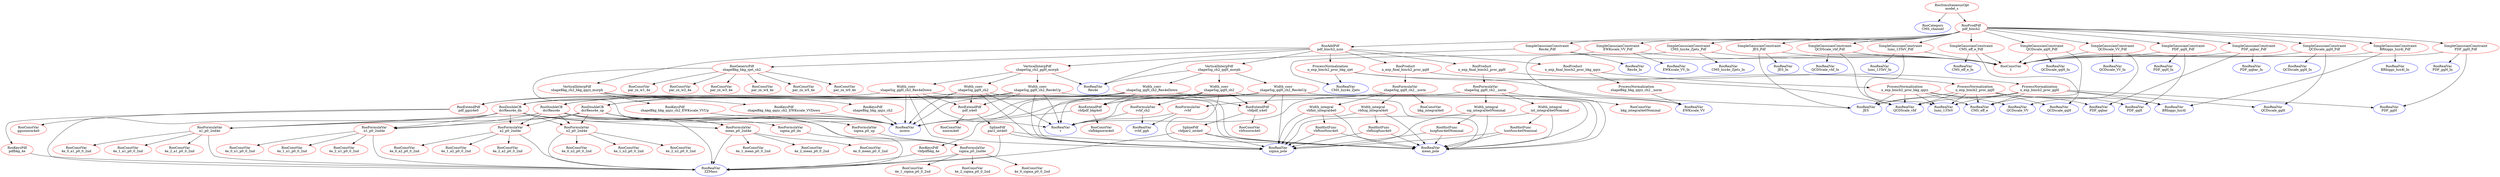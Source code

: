 digraph model_s{
"model_s" [ color=red, label="RooSimultaneousOpt\nmodel_s"];
"CMS_channel" [ color=blue, label="RooCategory\nCMS_channel"];
"pdf_binch2" [ color=red, label="RooProdPdf\npdf_binch2"];
"pdf_binch2_nuis" [ color=red, label="RooAddPdf\npdf_binch2_nuis"];
"shapeBkg_bkg_zjet_ch2" [ color=red, label="RooGenericPdf\nshapeBkg_bkg_zjet_ch2"];
"par_zx_w0_4e" [ color=red, label="RooConstVar\npar_zx_w0_4e"];
"par_zx_w1_4e" [ color=red, label="RooConstVar\npar_zx_w1_4e"];
"par_zx_w2_4e" [ color=red, label="RooConstVar\npar_zx_w2_4e"];
"par_zx_w3_4e" [ color=red, label="RooConstVar\npar_zx_w3_4e"];
"par_zx_w4_4e" [ color=red, label="RooConstVar\npar_zx_w4_4e"];
"par_zx_w5_4e" [ color=red, label="RooConstVar\npar_zx_w5_4e"];
"mreco" [ color=blue, label="RooRealVar\nmreco"];
"shapeSig_ch2_ggH_morph" [ color=red, label="VerticalInterpPdf\nshapeSig_ch2_ggH_morph"];
"shapeSig_ggH_ch2" [ color=red, label="Width_conv\nshapeSig_ggH_ch2"];
"pdf_x4e0" [ color=red, label="RooExtendPdf\npdf_x4e0"];
"par2_int4e0" [ color=red, label="SplinePdf\npar2_int4e0"];
"ZZMass" [ color=blue, label="RooRealVar\nZZMass"];
"mean_pole" [ color=blue, label="RooRealVar\nmean_pole"];
"sigma_pole" [ color=blue, label="RooRealVar\nsigma_pole"];
"xnorm4e0" [ color=red, label="RooConstVar\nxnorm4e0"];
"pdf_ggzz4e0" [ color=red, label="RooExtendPdf\npdf_ggzz4e0"];
"pdfbkg_4e" [ color=red, label="RooKeysPdf\npdfbkg_4e"];
"ggzznorm4e0" [ color=red, label="RooConstVar\nggzznorm4e0"];
"dcrReso4e" [ color=red, label="RooDoubleCB\ndcrReso4e"];
"mean_p0_2nd4e" [ color=red, label="RooFormulaVar\nmean_p0_2nd4e"];
"4e_0_mean_p0_0_2nd" [ color=red, label="RooConstVar\n4e_0_mean_p0_0_2nd"];
"4e_1_mean_p0_0_2nd" [ color=red, label="RooConstVar\n4e_1_mean_p0_0_2nd"];
"4e_2_mean_p0_0_2nd" [ color=red, label="RooConstVar\n4e_2_mean_p0_0_2nd"];
"sigma_p0_2nd4e" [ color=red, label="RooFormulaVar\nsigma_p0_2nd4e"];
"4e_0_sigma_p0_0_2nd" [ color=red, label="RooConstVar\n4e_0_sigma_p0_0_2nd"];
"4e_1_sigma_p0_0_2nd" [ color=red, label="RooConstVar\n4e_1_sigma_p0_0_2nd"];
"4e_2_sigma_p0_0_2nd" [ color=red, label="RooConstVar\n4e_2_sigma_p0_0_2nd"];
"a1_p0_2nd4e" [ color=red, label="RooFormulaVar\na1_p0_2nd4e"];
"4e_0_a1_p0_0_2nd" [ color=red, label="RooConstVar\n4e_0_a1_p0_0_2nd"];
"4e_1_a1_p0_0_2nd" [ color=red, label="RooConstVar\n4e_1_a1_p0_0_2nd"];
"4e_2_a1_p0_0_2nd" [ color=red, label="RooConstVar\n4e_2_a1_p0_0_2nd"];
"n1_p0_2nd4e" [ color=red, label="RooFormulaVar\nn1_p0_2nd4e"];
"4e_0_n1_p0_0_2nd" [ color=red, label="RooConstVar\n4e_0_n1_p0_0_2nd"];
"4e_1_n1_p0_0_2nd" [ color=red, label="RooConstVar\n4e_1_n1_p0_0_2nd"];
"4e_2_n1_p0_0_2nd" [ color=red, label="RooConstVar\n4e_2_n1_p0_0_2nd"];
"a2_p0_2nd4e" [ color=red, label="RooFormulaVar\na2_p0_2nd4e"];
"4e_0_a2_p0_0_2nd" [ color=red, label="RooConstVar\n4e_0_a2_p0_0_2nd"];
"4e_1_a2_p0_0_2nd" [ color=red, label="RooConstVar\n4e_1_a2_p0_0_2nd"];
"4e_2_a2_p0_0_2nd" [ color=red, label="RooConstVar\n4e_2_a2_p0_0_2nd"];
"n2_p0_2nd4e" [ color=red, label="RooFormulaVar\nn2_p0_2nd4e"];
"4e_0_n2_p0_0_2nd" [ color=red, label="RooConstVar\n4e_0_n2_p0_0_2nd"];
"4e_1_n2_p0_0_2nd" [ color=red, label="RooConstVar\n4e_1_n2_p0_0_2nd"];
"4e_2_n2_p0_0_2nd" [ color=red, label="RooConstVar\n4e_2_n2_p0_0_2nd"];
"r" [ color=blue, label="RooRealVar\nr"];
"shapeSig_ggH_ch2_Res4eUp" [ color=red, label="Width_conv\nshapeSig_ggH_ch2_Res4eUp"];
"dcrReso4e_up" [ color=red, label="RooDoubleCB\ndcrReso4e_up"];
"sigma_p0_up" [ color=red, label="RooFormulaVar\nsigma_p0_up"];
"shapeSig_ggH_ch2_Res4eDown" [ color=red, label="Width_conv\nshapeSig_ggH_ch2_Res4eDown"];
"dcrReso4e_dn" [ color=red, label="RooDoubleCB\ndcrReso4e_dn"];
"sigma_p0_dn" [ color=red, label="RooFormulaVar\nsigma_p0_dn"];
"Res4e" [ color=blue, label="RooRealVar\nRes4e"];
"shapeBkg_ch2_bkg_qqzz_morph" [ color=red, label="VerticalInterpPdf\nshapeBkg_ch2_bkg_qqzz_morph"];
"shapeBkg_bkg_qqzz_ch2" [ color=red, label="RooKeysPdf\nshapeBkg_bkg_qqzz_ch2"];
"shapeBkg_bkg_qqzz_ch2_EWKscale_VVUp" [ color=red, label="RooKeysPdf\nshapeBkg_bkg_qqzz_ch2_EWKscale_VVUp"];
"shapeBkg_bkg_qqzz_ch2_EWKscale_VVDown" [ color=red, label="RooKeysPdf\nshapeBkg_bkg_qqzz_ch2_EWKscale_VVDown"];
"EWKscale_VV" [ color=blue, label="RooRealVar\nEWKscale_VV"];
"shapeSig_ch2_qqH_morph" [ color=red, label="VerticalInterpPdf\nshapeSig_ch2_qqH_morph"];
"shapeSig_qqH_ch2" [ color=red, label="Width_conv\nshapeSig_qqH_ch2"];
"rvbf_ch2" [ color=red, label="RooFormulaVar\nrvbf_ch2"];
"rvbf_ggh" [ color=blue, label="RooRealVar\nrvbf_ggh"];
"vbfpdf_x4e0" [ color=red, label="RooExtendPdf\nvbfpdf_x4e0"];
"vbfpar2_int4e0" [ color=red, label="SplinePdf\nvbfpar2_int4e0"];
"vbfxnorm4e0" [ color=red, label="RooConstVar\nvbfxnorm4e0"];
"vbfpdf_bkg4e0" [ color=red, label="RooExtendPdf\nvbfpdf_bkg4e0"];
"vbfpdfbkg_4e" [ color=red, label="RooKeysPdf\nvbfpdfbkg_4e"];
"vbfbkgnorm4e0" [ color=red, label="RooConstVar\nvbfbkgnorm4e0"];
"shapeSig_qqH_ch2_Res4eUp" [ color=red, label="Width_conv\nshapeSig_qqH_ch2_Res4eUp"];
"shapeSig_qqH_ch2_Res4eDown" [ color=red, label="Width_conv\nshapeSig_qqH_ch2_Res4eDown"];
"n_exp_binch2_proc_bkg_zjet" [ color=red, label="ProcessNormalization\nn_exp_binch2_proc_bkg_zjet"];
"JES" [ color=blue, label="RooRealVar\nJES"];
"QCDScale_vbf" [ color=blue, label="RooRealVar\nQCDScale_vbf"];
"CMS_hzz4e_Zjets" [ color=blue, label="RooRealVar\nCMS_hzz4e_Zjets"];
"n_exp_final_binch2_proc_ggH" [ color=red, label="RooProduct\nn_exp_final_binch2_proc_ggH"];
"n_exp_binch2_proc_ggH" [ color=red, label="ProcessNormalization\nn_exp_binch2_proc_ggH"];
"CMS_eff_e" [ color=blue, label="RooRealVar\nCMS_eff_e"];
"QCDscale_ggH" [ color=blue, label="RooRealVar\nQCDscale_ggH"];
"PDF_ggH" [ color=blue, label="RooRealVar\nPDF_ggH"];
"lumi_13TeV" [ color=blue, label="RooRealVar\nlumi_13TeV"];
"BRhiggs_hzz4l" [ color=blue, label="RooRealVar\nBRhiggs_hzz4l"];
"shapeSig_ggH_ch2__norm" [ color=red, label="RooFormulaVar\nshapeSig_ggH_ch2__norm"];
"sig_integral4e0Nominal" [ color=red, label="Width_integral\nsig_integral4e0Nominal"];
"hsigfunc4e0Nominal" [ color=red, label="RooHistFunc\nhsigfunc4e0Nominal"];
"bkg_integral4e0Nominal" [ color=red, label="RooConstVar\nbkg_integral4e0Nominal"];
"int_integral4e0Nominal" [ color=red, label="Width_integral\nint_integral4e0Nominal"];
"hintfunc4e0Nominal" [ color=red, label="RooHistFunc\nhintfunc4e0Nominal"];
"n_exp_final_binch2_proc_bkg_qqzz" [ color=red, label="RooProduct\nn_exp_final_binch2_proc_bkg_qqzz"];
"n_exp_binch2_proc_bkg_qqzz" [ color=red, label="ProcessNormalization\nn_exp_binch2_proc_bkg_qqzz"];
"QCDscale_VV" [ color=blue, label="RooRealVar\nQCDscale_VV"];
"PDF_qqbar" [ color=blue, label="RooRealVar\nPDF_qqbar"];
"shapeBkg_bkg_qqzz_ch2__norm" [ color=red, label="ProcessNormalization\nshapeBkg_bkg_qqzz_ch2__norm"];
"n_exp_final_binch2_proc_qqH" [ color=red, label="RooProduct\nn_exp_final_binch2_proc_qqH"];
"n_exp_binch2_proc_qqH" [ color=red, label="ProcessNormalization\nn_exp_binch2_proc_qqH"];
"PDF_qqH" [ color=blue, label="RooRealVar\nPDF_qqH"];
"QCDscale_qqH" [ color=blue, label="RooRealVar\nQCDscale_qqH"];
"shapeSig_qqH_ch2__norm" [ color=red, label="RooFormulaVar\nshapeSig_qqH_ch2__norm"];
"vbfsig_integral4e0" [ color=red, label="Width_integral\nvbfsig_integral4e0"];
"vbfhsigfunc4e0" [ color=red, label="RooHistFunc\nvbfhsigfunc4e0"];
"bkg_integral4e0" [ color=red, label="RooConstVar\nbkg_integral4e0"];
"vbfint_integral4e0" [ color=red, label="Width_integral\nvbfint_integral4e0"];
"vbfhintfunc4e0" [ color=red, label="RooHistFunc\nvbfhintfunc4e0"];
"rvbf" [ color=red, label="RooFormulaVar\nrvbf"];
"CMS_eff_e_Pdf" [ color=red, label="SimpleGaussianConstraint\nCMS_eff_e_Pdf"];
"1" [ color=red, label="RooConstVar\n1"];
"CMS_eff_e_In" [ color=blue, label="RooRealVar\nCMS_eff_e_In"];
"QCDscale_VV_Pdf" [ color=red, label="SimpleGaussianConstraint\nQCDscale_VV_Pdf"];
"QCDscale_VV_In" [ color=blue, label="RooRealVar\nQCDscale_VV_In"];
"QCDscale_ggH_Pdf" [ color=red, label="SimpleGaussianConstraint\nQCDscale_ggH_Pdf"];
"QCDscale_ggH_In" [ color=blue, label="RooRealVar\nQCDscale_ggH_In"];
"QCDscale_qqH_Pdf" [ color=red, label="SimpleGaussianConstraint\nQCDscale_qqH_Pdf"];
"QCDscale_qqH_In" [ color=blue, label="RooRealVar\nQCDscale_qqH_In"];
"PDF_ggH_Pdf" [ color=red, label="SimpleGaussianConstraint\nPDF_ggH_Pdf"];
"PDF_ggH_In" [ color=blue, label="RooRealVar\nPDF_ggH_In"];
"PDF_qqH_Pdf" [ color=red, label="SimpleGaussianConstraint\nPDF_qqH_Pdf"];
"PDF_qqH_In" [ color=blue, label="RooRealVar\nPDF_qqH_In"];
"PDF_qqbar_Pdf" [ color=red, label="SimpleGaussianConstraint\nPDF_qqbar_Pdf"];
"PDF_qqbar_In" [ color=blue, label="RooRealVar\nPDF_qqbar_In"];
"lumi_13TeV_Pdf" [ color=red, label="SimpleGaussianConstraint\nlumi_13TeV_Pdf"];
"lumi_13TeV_In" [ color=blue, label="RooRealVar\nlumi_13TeV_In"];
"BRhiggs_hzz4l_Pdf" [ color=red, label="SimpleGaussianConstraint\nBRhiggs_hzz4l_Pdf"];
"BRhiggs_hzz4l_In" [ color=blue, label="RooRealVar\nBRhiggs_hzz4l_In"];
"CMS_hzz4e_Zjets_Pdf" [ color=red, label="SimpleGaussianConstraint\nCMS_hzz4e_Zjets_Pdf"];
"CMS_hzz4e_Zjets_In" [ color=blue, label="RooRealVar\nCMS_hzz4e_Zjets_In"];
"JES_Pdf" [ color=red, label="SimpleGaussianConstraint\nJES_Pdf"];
"JES_In" [ color=blue, label="RooRealVar\nJES_In"];
"QCDScale_vbf_Pdf" [ color=red, label="SimpleGaussianConstraint\nQCDScale_vbf_Pdf"];
"QCDScale_vbf_In" [ color=blue, label="RooRealVar\nQCDScale_vbf_In"];
"EWKscale_VV_Pdf" [ color=red, label="SimpleGaussianConstraint\nEWKscale_VV_Pdf"];
"EWKscale_VV_In" [ color=blue, label="RooRealVar\nEWKscale_VV_In"];
"Res4e_Pdf" [ color=red, label="SimpleGaussianConstraint\nRes4e_Pdf"];
"Res4e_In" [ color=blue, label="RooRealVar\nRes4e_In"];
"shapeBkg_bkg_qqzz_ch2__norm" -> "EWKscale_VV";
"shapeSig_ggH_ch2__norm" -> "sig_integral4e0Nominal";
"shapeSig_ggH_ch2__norm" -> "bkg_integral4e0Nominal";
"shapeSig_ggH_ch2__norm" -> "int_integral4e0Nominal";
"shapeSig_ggH_ch2__norm" -> "r";
"sig_integral4e0Nominal" -> "hsigfunc4e0Nominal";
"sig_integral4e0Nominal" -> "sigma_pole";
"sig_integral4e0Nominal" -> "mean_pole";
"hsigfunc4e0Nominal" -> "sigma_pole";
"hsigfunc4e0Nominal" -> "mean_pole";
"int_integral4e0Nominal" -> "hintfunc4e0Nominal";
"int_integral4e0Nominal" -> "sigma_pole";
"int_integral4e0Nominal" -> "mean_pole";
"hintfunc4e0Nominal" -> "sigma_pole";
"hintfunc4e0Nominal" -> "mean_pole";
"shapeSig_qqH_ch2__norm" -> "vbfsig_integral4e0";
"shapeSig_qqH_ch2__norm" -> "bkg_integral4e0";
"shapeSig_qqH_ch2__norm" -> "vbfint_integral4e0";
"shapeSig_qqH_ch2__norm" -> "rvbf";
"vbfsig_integral4e0" -> "sigma_pole";
"vbfsig_integral4e0" -> "mean_pole";
"vbfsig_integral4e0" -> "vbfhsigfunc4e0";
"vbfhsigfunc4e0" -> "sigma_pole";
"vbfhsigfunc4e0" -> "mean_pole";
"vbfint_integral4e0" -> "sigma_pole";
"vbfint_integral4e0" -> "mean_pole";
"vbfint_integral4e0" -> "vbfhintfunc4e0";
"vbfhintfunc4e0" -> "sigma_pole";
"vbfhintfunc4e0" -> "mean_pole";
"rvbf" -> "r";
"rvbf" -> "rvbf_ggh";
"CMS_eff_e_Pdf" -> "CMS_eff_e_In";
"CMS_eff_e_Pdf" -> "CMS_eff_e";
"CMS_eff_e_Pdf" -> "1";
"JES_Pdf" -> "1";
"JES_Pdf" -> "JES_In";
"JES_Pdf" -> "JES";
"QCDscale_ggH_Pdf" -> "1";
"QCDscale_ggH_Pdf" -> "QCDscale_ggH_In";
"QCDscale_ggH_Pdf" -> "QCDscale_ggH";
"QCDscale_VV_Pdf" -> "1";
"QCDscale_VV_Pdf" -> "QCDscale_VV_In";
"QCDscale_VV_Pdf" -> "QCDscale_VV";
"BRhiggs_hzz4l_Pdf" -> "1";
"BRhiggs_hzz4l_Pdf" -> "BRhiggs_hzz4l_In";
"BRhiggs_hzz4l_Pdf" -> "BRhiggs_hzz4l";
"QCDscale_qqH_Pdf" -> "QCDscale_qqH_In";
"QCDscale_qqH_Pdf" -> "1";
"QCDscale_qqH_Pdf" -> "QCDscale_qqH";
"PDF_ggH_Pdf" -> "1";
"PDF_ggH_Pdf" -> "PDF_ggH";
"PDF_ggH_Pdf" -> "PDF_ggH_In";
"PDF_qqH_Pdf" -> "1";
"PDF_qqH_Pdf" -> "PDF_qqH";
"PDF_qqH_Pdf" -> "PDF_qqH_In";
"PDF_qqbar_Pdf" -> "1";
"PDF_qqbar_Pdf" -> "PDF_qqbar";
"PDF_qqbar_Pdf" -> "PDF_qqbar_In";
"lumi_13TeV_Pdf" -> "1";
"lumi_13TeV_Pdf" -> "lumi_13TeV_In";
"lumi_13TeV_Pdf" -> "lumi_13TeV";
"CMS_hzz4e_Zjets_Pdf" -> "1";
"CMS_hzz4e_Zjets_Pdf" -> "CMS_hzz4e_Zjets_In";
"CMS_hzz4e_Zjets_Pdf" -> "CMS_hzz4e_Zjets";
"QCDScale_vbf_Pdf" -> "1";
"QCDScale_vbf_Pdf" -> "QCDScale_vbf_In";
"QCDScale_vbf_Pdf" -> "QCDScale_vbf";
"Res4e_Pdf" -> "1";
"Res4e_Pdf" -> "Res4e_In";
"Res4e_Pdf" -> "Res4e";
"EWKscale_VV_Pdf" -> "EWKscale_VV";
"EWKscale_VV_Pdf" -> "1";
"EWKscale_VV_Pdf" -> "EWKscale_VV_In";
"n_exp_binch2_proc_ggH" -> "CMS_eff_e";
"n_exp_binch2_proc_ggH" -> "QCDscale_ggH";
"n_exp_binch2_proc_ggH" -> "PDF_ggH";
"n_exp_binch2_proc_ggH" -> "JES";
"n_exp_binch2_proc_ggH" -> "lumi_13TeV";
"n_exp_binch2_proc_ggH" -> "BRhiggs_hzz4l";
"n_exp_binch2_proc_ggH" -> "QCDScale_vbf";
"n_exp_binch2_proc_bkg_qqzz" -> "CMS_eff_e";
"n_exp_binch2_proc_bkg_qqzz" -> "QCDscale_VV";
"n_exp_binch2_proc_bkg_qqzz" -> "JES";
"n_exp_binch2_proc_bkg_qqzz" -> "PDF_qqbar";
"n_exp_binch2_proc_bkg_qqzz" -> "lumi_13TeV";
"n_exp_binch2_proc_bkg_qqzz" -> "QCDScale_vbf";
"n_exp_binch2_proc_bkg_zjet" -> "JES";
"n_exp_binch2_proc_bkg_zjet" -> "CMS_hzz4e_Zjets";
"n_exp_binch2_proc_bkg_zjet" -> "QCDScale_vbf";
"n_exp_binch2_proc_qqH" -> "CMS_eff_e";
"n_exp_binch2_proc_qqH" -> "PDF_qqH";
"n_exp_binch2_proc_qqH" -> "QCDscale_qqH";
"n_exp_binch2_proc_qqH" -> "JES";
"n_exp_binch2_proc_qqH" -> "lumi_13TeV";
"n_exp_binch2_proc_qqH" -> "BRhiggs_hzz4l";
"n_exp_binch2_proc_qqH" -> "QCDScale_vbf";
"n_exp_final_binch2_proc_qqH" -> "shapeSig_qqH_ch2__norm";
"n_exp_final_binch2_proc_qqH" -> "n_exp_binch2_proc_qqH";
"n_exp_final_binch2_proc_ggH" -> "shapeSig_ggH_ch2__norm";
"n_exp_final_binch2_proc_ggH" -> "n_exp_binch2_proc_ggH";
"n_exp_final_binch2_proc_bkg_qqzz" -> "shapeBkg_bkg_qqzz_ch2__norm";
"n_exp_final_binch2_proc_bkg_qqzz" -> "n_exp_binch2_proc_bkg_qqzz";
"pdf_binch2" -> "CMS_eff_e_Pdf";
"pdf_binch2" -> "JES_Pdf";
"pdf_binch2" -> "QCDscale_ggH_Pdf";
"pdf_binch2" -> "QCDscale_VV_Pdf";
"pdf_binch2" -> "BRhiggs_hzz4l_Pdf";
"pdf_binch2" -> "QCDscale_qqH_Pdf";
"pdf_binch2" -> "PDF_ggH_Pdf";
"pdf_binch2" -> "PDF_qqH_Pdf";
"pdf_binch2" -> "PDF_qqbar_Pdf";
"pdf_binch2" -> "lumi_13TeV_Pdf";
"pdf_binch2" -> "CMS_hzz4e_Zjets_Pdf";
"pdf_binch2" -> "QCDScale_vbf_Pdf";
"pdf_binch2" -> "Res4e_Pdf";
"pdf_binch2" -> "EWKscale_VV_Pdf";
"pdf_binch2" -> "pdf_binch2_nuis";
"pdf_binch2_nuis" -> "n_exp_binch2_proc_bkg_zjet";
"pdf_binch2_nuis" -> "n_exp_final_binch2_proc_qqH";
"pdf_binch2_nuis" -> "n_exp_final_binch2_proc_ggH";
"pdf_binch2_nuis" -> "n_exp_final_binch2_proc_bkg_qqzz";
"pdf_binch2_nuis" -> "shapeBkg_bkg_zjet_ch2";
"pdf_binch2_nuis" -> "shapeSig_ch2_ggH_morph";
"pdf_binch2_nuis" -> "shapeBkg_ch2_bkg_qqzz_morph";
"pdf_binch2_nuis" -> "shapeSig_ch2_qqH_morph";
"shapeBkg_bkg_zjet_ch2" -> "mreco";
"shapeBkg_bkg_zjet_ch2" -> "par_zx_w0_4e";
"shapeBkg_bkg_zjet_ch2" -> "par_zx_w1_4e";
"shapeBkg_bkg_zjet_ch2" -> "par_zx_w2_4e";
"shapeBkg_bkg_zjet_ch2" -> "par_zx_w3_4e";
"shapeBkg_bkg_zjet_ch2" -> "par_zx_w4_4e";
"shapeBkg_bkg_zjet_ch2" -> "par_zx_w5_4e";
"shapeSig_ch2_ggH_morph" -> "Res4e";
"shapeSig_ch2_ggH_morph" -> "shapeSig_ggH_ch2";
"shapeSig_ch2_ggH_morph" -> "shapeSig_ggH_ch2_Res4eUp";
"shapeSig_ch2_ggH_morph" -> "shapeSig_ggH_ch2_Res4eDown";
"shapeSig_ggH_ch2" -> "r";
"shapeSig_ggH_ch2" -> "sigma_pole";
"shapeSig_ggH_ch2" -> "mean_pole";
"shapeSig_ggH_ch2" -> "mreco";
"shapeSig_ggH_ch2" -> "pdf_x4e0";
"shapeSig_ggH_ch2" -> "pdf_ggzz4e0";
"shapeSig_ggH_ch2" -> "dcrReso4e";
"pdf_x4e0" -> "par2_int4e0";
"pdf_x4e0" -> "xnorm4e0";
"par2_int4e0" -> "sigma_pole";
"par2_int4e0" -> "mean_pole";
"par2_int4e0" -> "ZZMass";
"pdf_ggzz4e0" -> "pdfbkg_4e";
"pdf_ggzz4e0" -> "ggzznorm4e0";
"pdfbkg_4e" -> "ZZMass";
"dcrReso4e" -> "mreco";
"dcrReso4e" -> "ZZMass";
"dcrReso4e" -> "mean_p0_2nd4e";
"dcrReso4e" -> "sigma_p0_2nd4e";
"dcrReso4e" -> "a1_p0_2nd4e";
"dcrReso4e" -> "n1_p0_2nd4e";
"dcrReso4e" -> "a2_p0_2nd4e";
"dcrReso4e" -> "n2_p0_2nd4e";
"mean_p0_2nd4e" -> "ZZMass";
"mean_p0_2nd4e" -> "4e_0_mean_p0_0_2nd";
"mean_p0_2nd4e" -> "4e_1_mean_p0_0_2nd";
"mean_p0_2nd4e" -> "4e_2_mean_p0_0_2nd";
"sigma_p0_2nd4e" -> "ZZMass";
"sigma_p0_2nd4e" -> "4e_0_sigma_p0_0_2nd";
"sigma_p0_2nd4e" -> "4e_1_sigma_p0_0_2nd";
"sigma_p0_2nd4e" -> "4e_2_sigma_p0_0_2nd";
"a1_p0_2nd4e" -> "ZZMass";
"a1_p0_2nd4e" -> "4e_0_a1_p0_0_2nd";
"a1_p0_2nd4e" -> "4e_1_a1_p0_0_2nd";
"a1_p0_2nd4e" -> "4e_2_a1_p0_0_2nd";
"n1_p0_2nd4e" -> "ZZMass";
"n1_p0_2nd4e" -> "4e_0_n1_p0_0_2nd";
"n1_p0_2nd4e" -> "4e_1_n1_p0_0_2nd";
"n1_p0_2nd4e" -> "4e_2_n1_p0_0_2nd";
"a2_p0_2nd4e" -> "ZZMass";
"a2_p0_2nd4e" -> "4e_0_a2_p0_0_2nd";
"a2_p0_2nd4e" -> "4e_1_a2_p0_0_2nd";
"a2_p0_2nd4e" -> "4e_2_a2_p0_0_2nd";
"n2_p0_2nd4e" -> "ZZMass";
"n2_p0_2nd4e" -> "4e_0_n2_p0_0_2nd";
"n2_p0_2nd4e" -> "4e_1_n2_p0_0_2nd";
"n2_p0_2nd4e" -> "4e_2_n2_p0_0_2nd";
"shapeSig_ggH_ch2_Res4eUp" -> "r";
"shapeSig_ggH_ch2_Res4eUp" -> "sigma_pole";
"shapeSig_ggH_ch2_Res4eUp" -> "mean_pole";
"shapeSig_ggH_ch2_Res4eUp" -> "mreco";
"shapeSig_ggH_ch2_Res4eUp" -> "pdf_x4e0";
"shapeSig_ggH_ch2_Res4eUp" -> "pdf_ggzz4e0";
"shapeSig_ggH_ch2_Res4eUp" -> "dcrReso4e_up";
"dcrReso4e_up" -> "mreco";
"dcrReso4e_up" -> "ZZMass";
"dcrReso4e_up" -> "mean_p0_2nd4e";
"dcrReso4e_up" -> "a1_p0_2nd4e";
"dcrReso4e_up" -> "n1_p0_2nd4e";
"dcrReso4e_up" -> "a2_p0_2nd4e";
"dcrReso4e_up" -> "n2_p0_2nd4e";
"dcrReso4e_up" -> "sigma_p0_up";
"sigma_p0_up" -> "sigma_p0_2nd4e";
"shapeSig_ggH_ch2_Res4eDown" -> "r";
"shapeSig_ggH_ch2_Res4eDown" -> "sigma_pole";
"shapeSig_ggH_ch2_Res4eDown" -> "mean_pole";
"shapeSig_ggH_ch2_Res4eDown" -> "mreco";
"shapeSig_ggH_ch2_Res4eDown" -> "pdf_x4e0";
"shapeSig_ggH_ch2_Res4eDown" -> "pdf_ggzz4e0";
"shapeSig_ggH_ch2_Res4eDown" -> "dcrReso4e_dn";
"dcrReso4e_dn" -> "mreco";
"dcrReso4e_dn" -> "ZZMass";
"dcrReso4e_dn" -> "mean_p0_2nd4e";
"dcrReso4e_dn" -> "a1_p0_2nd4e";
"dcrReso4e_dn" -> "n1_p0_2nd4e";
"dcrReso4e_dn" -> "a2_p0_2nd4e";
"dcrReso4e_dn" -> "n2_p0_2nd4e";
"dcrReso4e_dn" -> "sigma_p0_dn";
"sigma_p0_dn" -> "sigma_p0_2nd4e";
"shapeBkg_ch2_bkg_qqzz_morph" -> "EWKscale_VV";
"shapeBkg_ch2_bkg_qqzz_morph" -> "shapeBkg_bkg_qqzz_ch2";
"shapeBkg_ch2_bkg_qqzz_morph" -> "shapeBkg_bkg_qqzz_ch2_EWKscale_VVUp";
"shapeBkg_ch2_bkg_qqzz_morph" -> "shapeBkg_bkg_qqzz_ch2_EWKscale_VVDown";
"shapeBkg_bkg_qqzz_ch2" -> "mreco";
"shapeBkg_bkg_qqzz_ch2_EWKscale_VVUp" -> "mreco";
"shapeBkg_bkg_qqzz_ch2_EWKscale_VVDown" -> "mreco";
"shapeSig_ch2_qqH_morph" -> "Res4e";
"shapeSig_ch2_qqH_morph" -> "shapeSig_qqH_ch2";
"shapeSig_ch2_qqH_morph" -> "shapeSig_qqH_ch2_Res4eUp";
"shapeSig_ch2_qqH_morph" -> "shapeSig_qqH_ch2_Res4eDown";
"shapeSig_qqH_ch2" -> "sigma_pole";
"shapeSig_qqH_ch2" -> "mean_pole";
"shapeSig_qqH_ch2" -> "mreco";
"shapeSig_qqH_ch2" -> "dcrReso4e";
"shapeSig_qqH_ch2" -> "rvbf_ch2";
"shapeSig_qqH_ch2" -> "vbfpdf_x4e0";
"shapeSig_qqH_ch2" -> "vbfpdf_bkg4e0";
"rvbf_ch2" -> "r";
"rvbf_ch2" -> "rvbf_ggh";
"vbfpdf_x4e0" -> "vbfpar2_int4e0";
"vbfpdf_x4e0" -> "vbfxnorm4e0";
"vbfpar2_int4e0" -> "sigma_pole";
"vbfpar2_int4e0" -> "mean_pole";
"vbfpar2_int4e0" -> "ZZMass";
"vbfpdf_bkg4e0" -> "vbfpdfbkg_4e";
"vbfpdf_bkg4e0" -> "vbfbkgnorm4e0";
"vbfpdfbkg_4e" -> "ZZMass";
"shapeSig_qqH_ch2_Res4eUp" -> "r";
"shapeSig_qqH_ch2_Res4eUp" -> "sigma_pole";
"shapeSig_qqH_ch2_Res4eUp" -> "mean_pole";
"shapeSig_qqH_ch2_Res4eUp" -> "mreco";
"shapeSig_qqH_ch2_Res4eUp" -> "dcrReso4e_up";
"shapeSig_qqH_ch2_Res4eUp" -> "vbfpdf_x4e0";
"shapeSig_qqH_ch2_Res4eUp" -> "vbfpdf_bkg4e0";
"shapeSig_qqH_ch2_Res4eDown" -> "r";
"shapeSig_qqH_ch2_Res4eDown" -> "sigma_pole";
"shapeSig_qqH_ch2_Res4eDown" -> "mean_pole";
"shapeSig_qqH_ch2_Res4eDown" -> "mreco";
"shapeSig_qqH_ch2_Res4eDown" -> "dcrReso4e_dn";
"shapeSig_qqH_ch2_Res4eDown" -> "vbfpdf_x4e0";
"shapeSig_qqH_ch2_Res4eDown" -> "vbfpdf_bkg4e0";
"model_s" -> "CMS_channel";
"model_s" -> "pdf_binch2";
}
